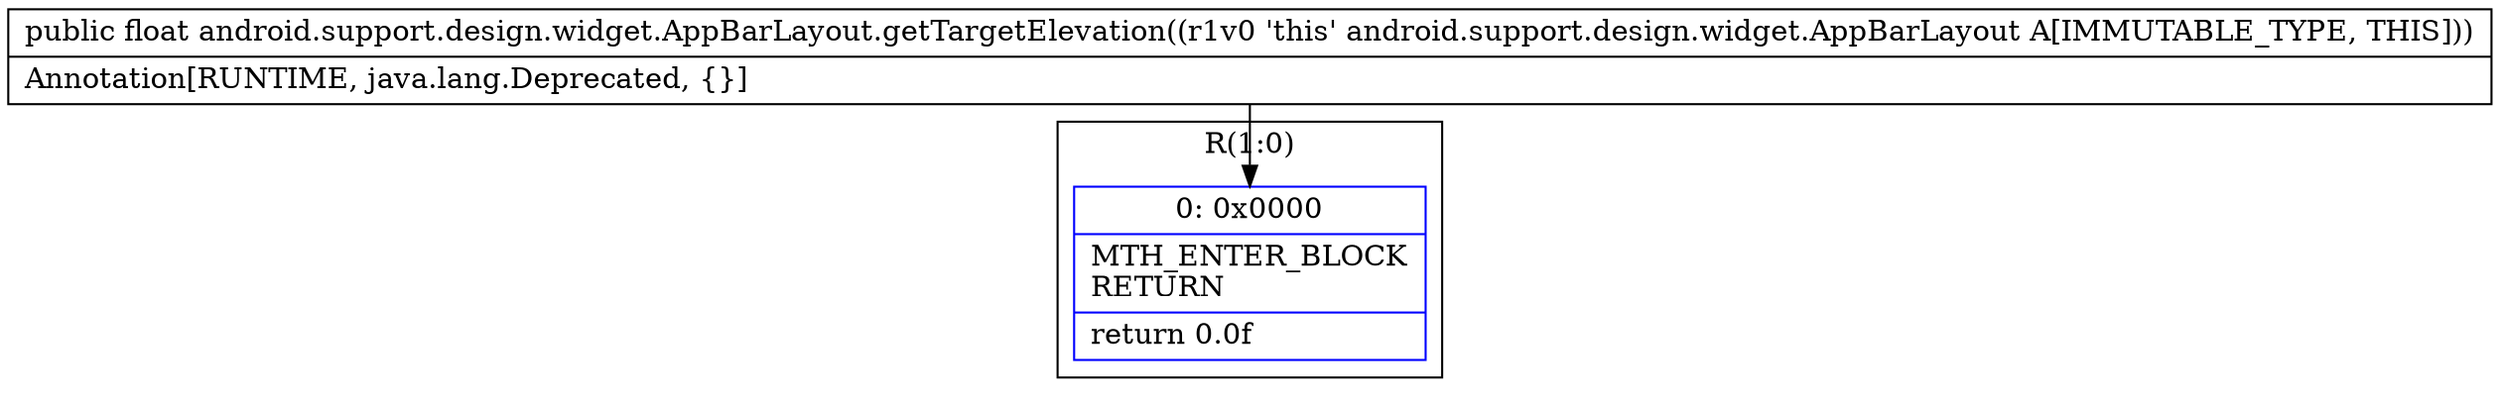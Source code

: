 digraph "CFG forandroid.support.design.widget.AppBarLayout.getTargetElevation()F" {
subgraph cluster_Region_1530822181 {
label = "R(1:0)";
node [shape=record,color=blue];
Node_0 [shape=record,label="{0\:\ 0x0000|MTH_ENTER_BLOCK\lRETURN\l|return 0.0f\l}"];
}
MethodNode[shape=record,label="{public float android.support.design.widget.AppBarLayout.getTargetElevation((r1v0 'this' android.support.design.widget.AppBarLayout A[IMMUTABLE_TYPE, THIS]))  | Annotation[RUNTIME, java.lang.Deprecated, \{\}]\l}"];
MethodNode -> Node_0;
}

